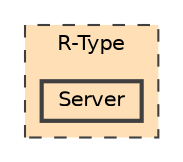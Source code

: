 digraph "R-Type/Server"
{
 // LATEX_PDF_SIZE
  bgcolor="transparent";
  edge [fontname=Helvetica,fontsize=10,labelfontname=Helvetica,labelfontsize=10];
  node [fontname=Helvetica,fontsize=10,shape=box,height=0.2,width=0.4];
  compound=true
  subgraph clusterdir_8f7e954352f7b5dc32847f303aad1678 {
    graph [ bgcolor="#ffe0b6", pencolor="grey25", label="R-Type", fontname=Helvetica,fontsize=10 style="filled,dashed", URL="dir_8f7e954352f7b5dc32847f303aad1678.html",tooltip=""]
  dir_c0a88e01f1825565a01bbaba842f5d30 [label="Server", fillcolor="#ffe0b6", color="grey25", style="filled,bold", URL="dir_c0a88e01f1825565a01bbaba842f5d30.html",tooltip=""];
  }
}
